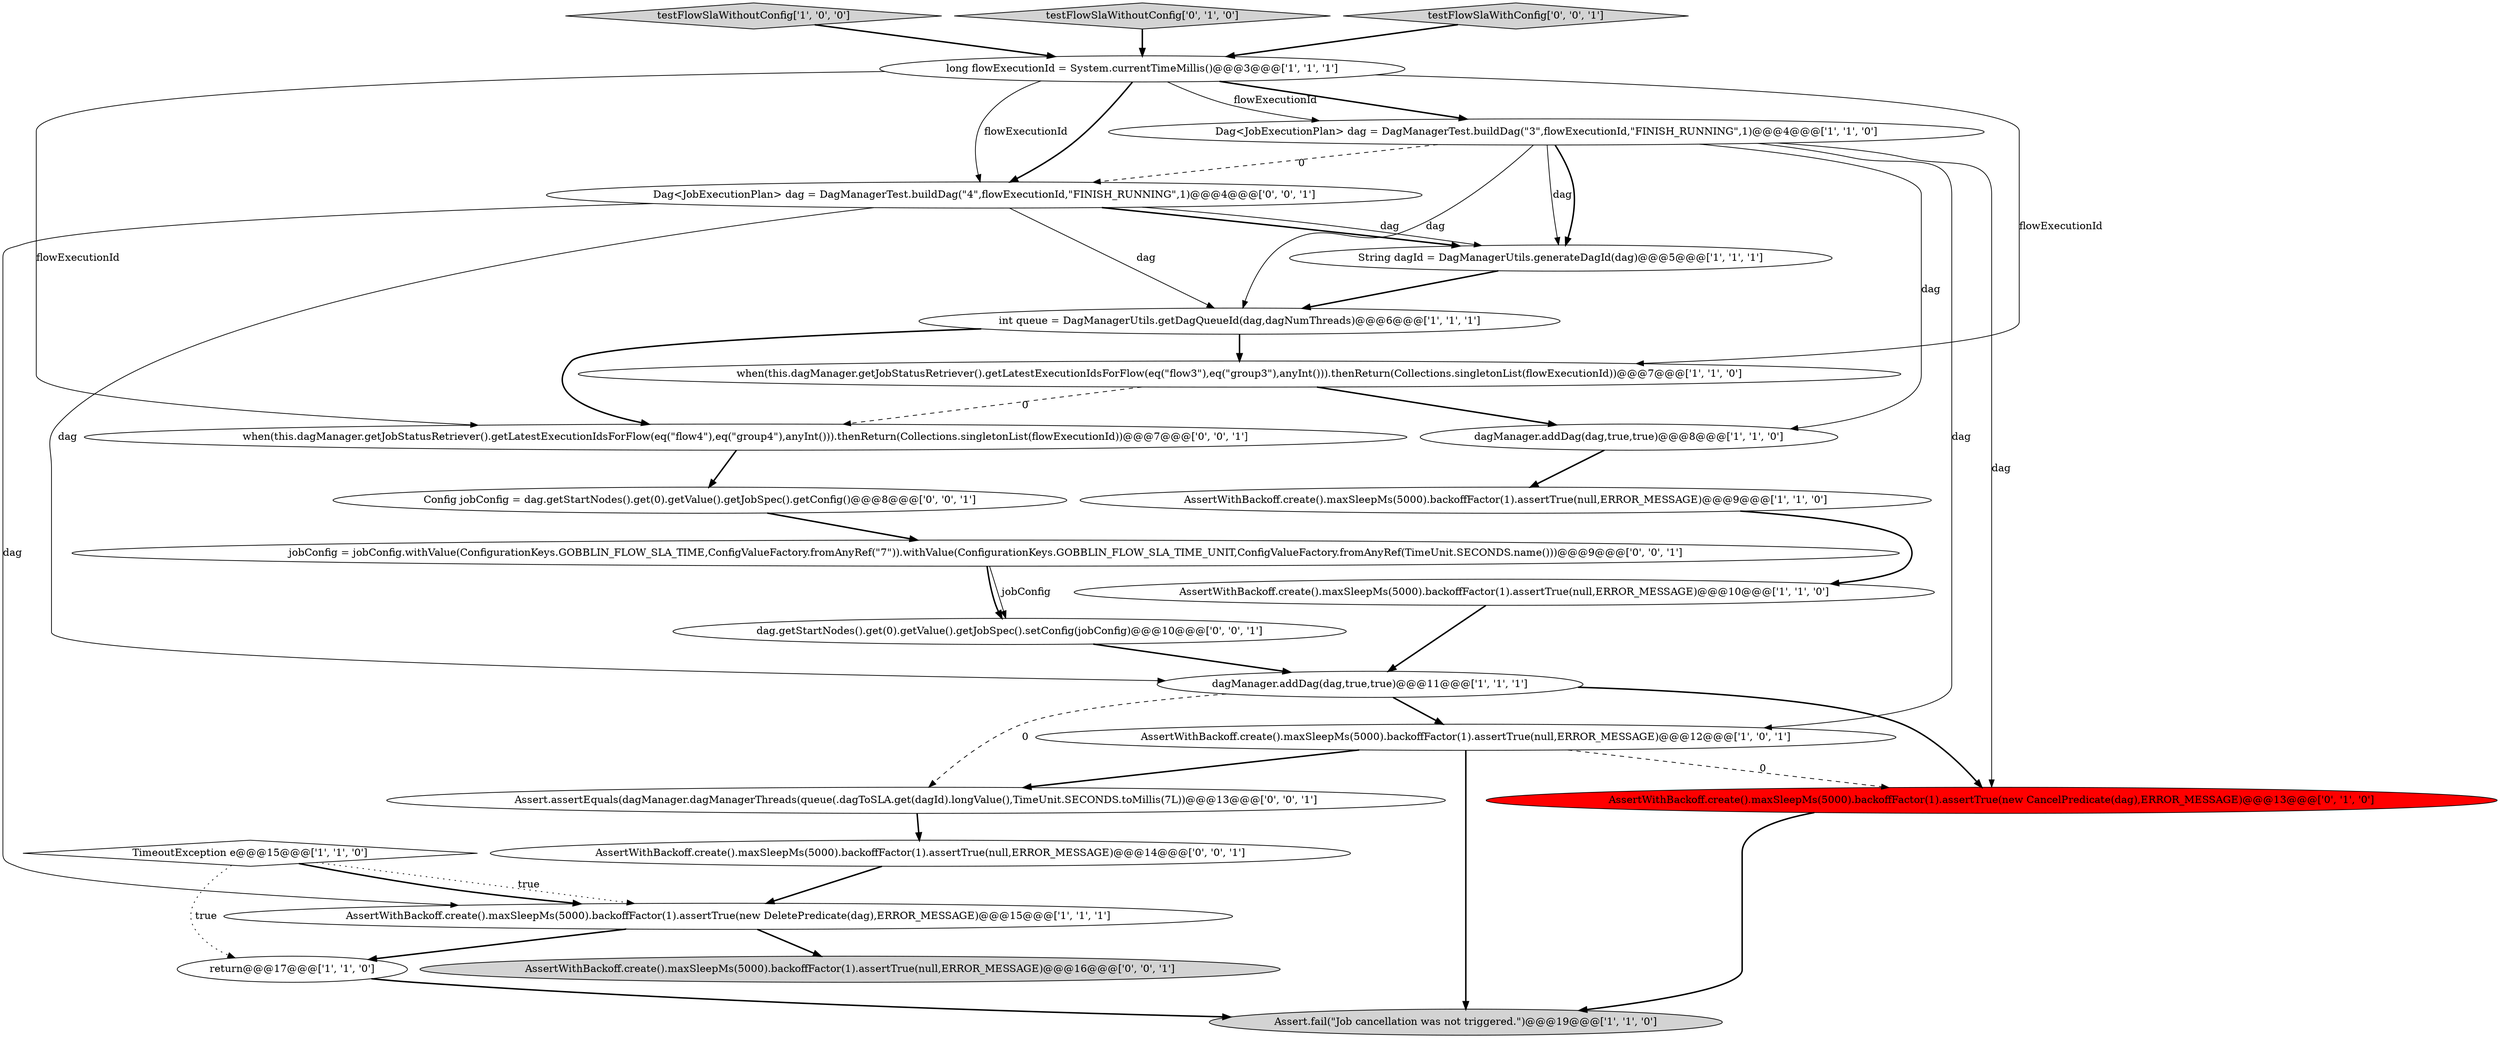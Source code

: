 digraph {
8 [style = filled, label = "String dagId = DagManagerUtils.generateDagId(dag)@@@5@@@['1', '1', '1']", fillcolor = white, shape = ellipse image = "AAA0AAABBB1BBB"];
5 [style = filled, label = "testFlowSlaWithoutConfig['1', '0', '0']", fillcolor = lightgray, shape = diamond image = "AAA0AAABBB1BBB"];
1 [style = filled, label = "long flowExecutionId = System.currentTimeMillis()@@@3@@@['1', '1', '1']", fillcolor = white, shape = ellipse image = "AAA0AAABBB1BBB"];
24 [style = filled, label = "when(this.dagManager.getJobStatusRetriever().getLatestExecutionIdsForFlow(eq(\"flow4\"),eq(\"group4\"),anyInt())).thenReturn(Collections.singletonList(flowExecutionId))@@@7@@@['0', '0', '1']", fillcolor = white, shape = ellipse image = "AAA0AAABBB3BBB"];
14 [style = filled, label = "AssertWithBackoff.create().maxSleepMs(5000).backoffFactor(1).assertTrue(null,ERROR_MESSAGE)@@@9@@@['1', '1', '0']", fillcolor = white, shape = ellipse image = "AAA0AAABBB1BBB"];
10 [style = filled, label = "AssertWithBackoff.create().maxSleepMs(5000).backoffFactor(1).assertTrue(null,ERROR_MESSAGE)@@@10@@@['1', '1', '0']", fillcolor = white, shape = ellipse image = "AAA0AAABBB1BBB"];
25 [style = filled, label = "dag.getStartNodes().get(0).getValue().getJobSpec().setConfig(jobConfig)@@@10@@@['0', '0', '1']", fillcolor = white, shape = ellipse image = "AAA0AAABBB3BBB"];
22 [style = filled, label = "AssertWithBackoff.create().maxSleepMs(5000).backoffFactor(1).assertTrue(null,ERROR_MESSAGE)@@@14@@@['0', '0', '1']", fillcolor = white, shape = ellipse image = "AAA0AAABBB3BBB"];
0 [style = filled, label = "AssertWithBackoff.create().maxSleepMs(5000).backoffFactor(1).assertTrue(new DeletePredicate(dag),ERROR_MESSAGE)@@@15@@@['1', '1', '1']", fillcolor = white, shape = ellipse image = "AAA0AAABBB1BBB"];
4 [style = filled, label = "TimeoutException e@@@15@@@['1', '1', '0']", fillcolor = white, shape = diamond image = "AAA0AAABBB1BBB"];
23 [style = filled, label = "AssertWithBackoff.create().maxSleepMs(5000).backoffFactor(1).assertTrue(null,ERROR_MESSAGE)@@@16@@@['0', '0', '1']", fillcolor = lightgray, shape = ellipse image = "AAA0AAABBB3BBB"];
3 [style = filled, label = "AssertWithBackoff.create().maxSleepMs(5000).backoffFactor(1).assertTrue(null,ERROR_MESSAGE)@@@12@@@['1', '0', '1']", fillcolor = white, shape = ellipse image = "AAA0AAABBB1BBB"];
9 [style = filled, label = "when(this.dagManager.getJobStatusRetriever().getLatestExecutionIdsForFlow(eq(\"flow3\"),eq(\"group3\"),anyInt())).thenReturn(Collections.singletonList(flowExecutionId))@@@7@@@['1', '1', '0']", fillcolor = white, shape = ellipse image = "AAA0AAABBB1BBB"];
15 [style = filled, label = "testFlowSlaWithoutConfig['0', '1', '0']", fillcolor = lightgray, shape = diamond image = "AAA0AAABBB2BBB"];
21 [style = filled, label = "jobConfig = jobConfig.withValue(ConfigurationKeys.GOBBLIN_FLOW_SLA_TIME,ConfigValueFactory.fromAnyRef(\"7\")).withValue(ConfigurationKeys.GOBBLIN_FLOW_SLA_TIME_UNIT,ConfigValueFactory.fromAnyRef(TimeUnit.SECONDS.name()))@@@9@@@['0', '0', '1']", fillcolor = white, shape = ellipse image = "AAA0AAABBB3BBB"];
17 [style = filled, label = "testFlowSlaWithConfig['0', '0', '1']", fillcolor = lightgray, shape = diamond image = "AAA0AAABBB3BBB"];
2 [style = filled, label = "dagManager.addDag(dag,true,true)@@@8@@@['1', '1', '0']", fillcolor = white, shape = ellipse image = "AAA0AAABBB1BBB"];
18 [style = filled, label = "Config jobConfig = dag.getStartNodes().get(0).getValue().getJobSpec().getConfig()@@@8@@@['0', '0', '1']", fillcolor = white, shape = ellipse image = "AAA0AAABBB3BBB"];
6 [style = filled, label = "int queue = DagManagerUtils.getDagQueueId(dag,dagNumThreads)@@@6@@@['1', '1', '1']", fillcolor = white, shape = ellipse image = "AAA0AAABBB1BBB"];
12 [style = filled, label = "dagManager.addDag(dag,true,true)@@@11@@@['1', '1', '1']", fillcolor = white, shape = ellipse image = "AAA0AAABBB1BBB"];
20 [style = filled, label = "Dag<JobExecutionPlan> dag = DagManagerTest.buildDag(\"4\",flowExecutionId,\"FINISH_RUNNING\",1)@@@4@@@['0', '0', '1']", fillcolor = white, shape = ellipse image = "AAA0AAABBB3BBB"];
16 [style = filled, label = "AssertWithBackoff.create().maxSleepMs(5000).backoffFactor(1).assertTrue(new CancelPredicate(dag),ERROR_MESSAGE)@@@13@@@['0', '1', '0']", fillcolor = red, shape = ellipse image = "AAA1AAABBB2BBB"];
19 [style = filled, label = "Assert.assertEquals(dagManager.dagManagerThreads(queue(.dagToSLA.get(dagId).longValue(),TimeUnit.SECONDS.toMillis(7L))@@@13@@@['0', '0', '1']", fillcolor = white, shape = ellipse image = "AAA0AAABBB3BBB"];
7 [style = filled, label = "Dag<JobExecutionPlan> dag = DagManagerTest.buildDag(\"3\",flowExecutionId,\"FINISH_RUNNING\",1)@@@4@@@['1', '1', '0']", fillcolor = white, shape = ellipse image = "AAA0AAABBB1BBB"];
11 [style = filled, label = "return@@@17@@@['1', '1', '0']", fillcolor = white, shape = ellipse image = "AAA0AAABBB1BBB"];
13 [style = filled, label = "Assert.fail(\"Job cancellation was not triggered.\")@@@19@@@['1', '1', '0']", fillcolor = lightgray, shape = ellipse image = "AAA0AAABBB1BBB"];
7->8 [style = solid, label="dag"];
16->13 [style = bold, label=""];
17->1 [style = bold, label=""];
9->24 [style = dashed, label="0"];
9->2 [style = bold, label=""];
7->6 [style = solid, label="dag"];
20->12 [style = solid, label="dag"];
4->0 [style = dotted, label="true"];
4->11 [style = dotted, label="true"];
14->10 [style = bold, label=""];
0->11 [style = bold, label=""];
7->2 [style = solid, label="dag"];
1->20 [style = bold, label=""];
6->24 [style = bold, label=""];
8->6 [style = bold, label=""];
7->20 [style = dashed, label="0"];
12->16 [style = bold, label=""];
21->25 [style = bold, label=""];
1->9 [style = solid, label="flowExecutionId"];
20->6 [style = solid, label="dag"];
7->8 [style = bold, label=""];
24->18 [style = bold, label=""];
1->7 [style = bold, label=""];
4->0 [style = bold, label=""];
21->25 [style = solid, label="jobConfig"];
5->1 [style = bold, label=""];
20->8 [style = bold, label=""];
1->24 [style = solid, label="flowExecutionId"];
20->0 [style = solid, label="dag"];
22->0 [style = bold, label=""];
0->23 [style = bold, label=""];
3->19 [style = bold, label=""];
1->20 [style = solid, label="flowExecutionId"];
25->12 [style = bold, label=""];
12->19 [style = dashed, label="0"];
10->12 [style = bold, label=""];
2->14 [style = bold, label=""];
11->13 [style = bold, label=""];
7->3 [style = solid, label="dag"];
3->13 [style = bold, label=""];
7->16 [style = solid, label="dag"];
20->8 [style = solid, label="dag"];
12->3 [style = bold, label=""];
18->21 [style = bold, label=""];
6->9 [style = bold, label=""];
1->7 [style = solid, label="flowExecutionId"];
19->22 [style = bold, label=""];
3->16 [style = dashed, label="0"];
15->1 [style = bold, label=""];
}

